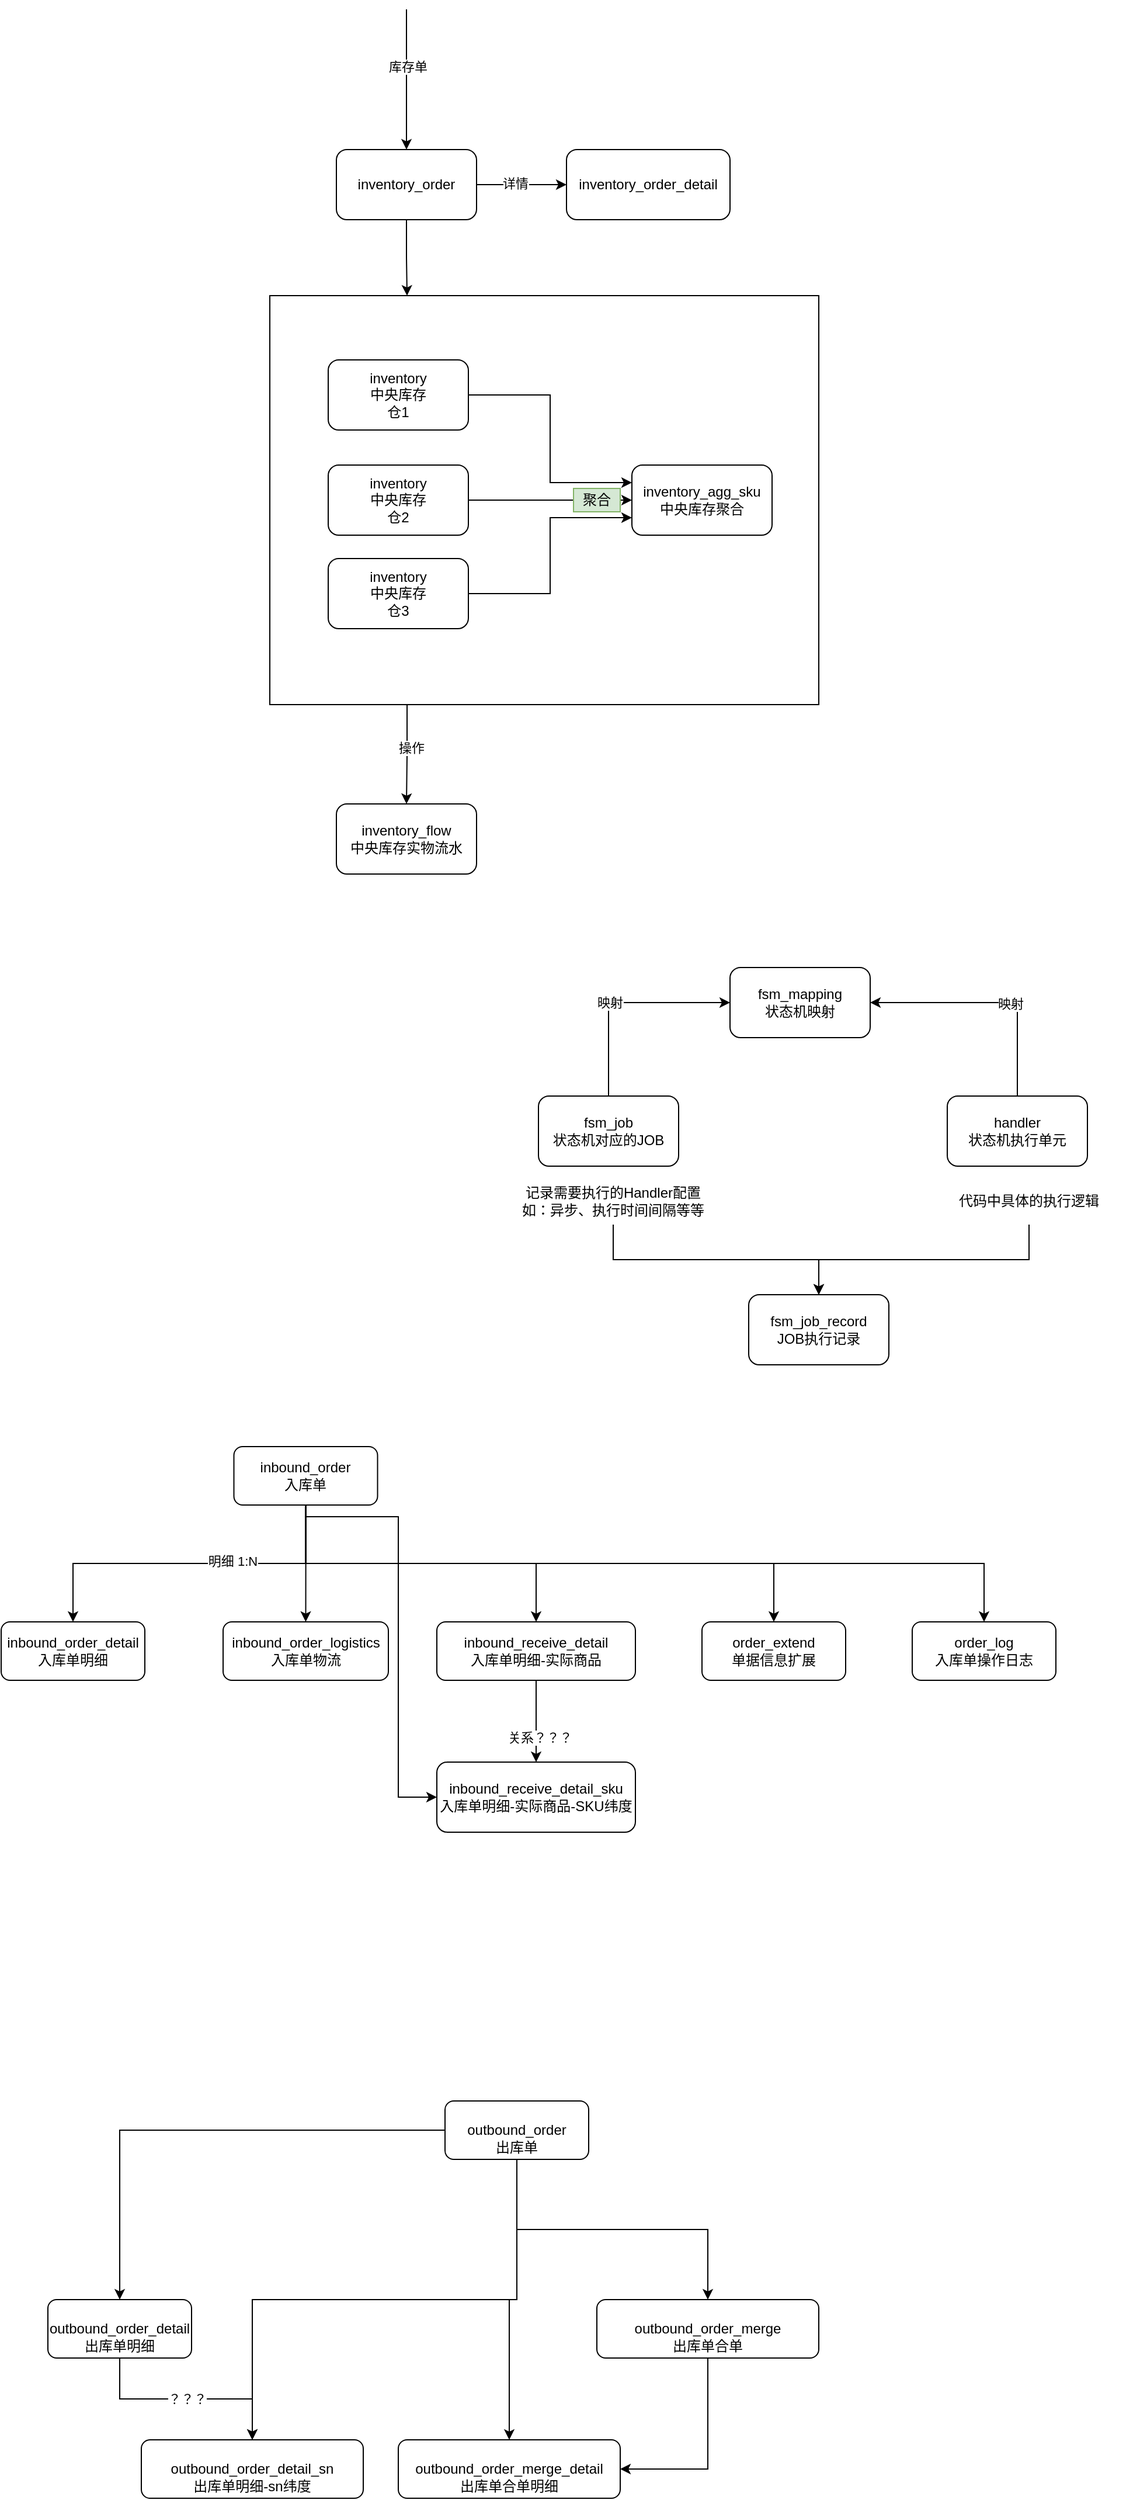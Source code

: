 <mxfile version="13.10.6" type="github">
  <diagram id="CvD_rMCfCDF0lOoAK6mH" name="Page-1">
    <mxGraphModel dx="2125" dy="1927" grid="1" gridSize="10" guides="1" tooltips="1" connect="1" arrows="1" fold="1" page="1" pageScale="1" pageWidth="827" pageHeight="1169" math="0" shadow="0">
      <root>
        <mxCell id="0" />
        <mxCell id="1" parent="0" />
        <mxCell id="eP9rrzpeA8IsXEVt9bxe-16" style="edgeStyle=orthogonalEdgeStyle;rounded=0;orthogonalLoop=1;jettySize=auto;html=1;exitX=0.25;exitY=1;exitDx=0;exitDy=0;" edge="1" parent="1" source="eP9rrzpeA8IsXEVt9bxe-14" target="eP9rrzpeA8IsXEVt9bxe-4">
          <mxGeometry relative="1" as="geometry" />
        </mxCell>
        <mxCell id="eP9rrzpeA8IsXEVt9bxe-17" value="操作" style="edgeLabel;html=1;align=center;verticalAlign=middle;resizable=0;points=[];" vertex="1" connectable="0" parent="eP9rrzpeA8IsXEVt9bxe-16">
          <mxGeometry x="-0.135" y="3" relative="1" as="geometry">
            <mxPoint as="offset" />
          </mxGeometry>
        </mxCell>
        <mxCell id="eP9rrzpeA8IsXEVt9bxe-14" value="" style="rounded=0;whiteSpace=wrap;html=1;shadow=0;" vertex="1" parent="1">
          <mxGeometry x="20" y="95" width="470" height="350" as="geometry" />
        </mxCell>
        <mxCell id="eP9rrzpeA8IsXEVt9bxe-10" style="edgeStyle=orthogonalEdgeStyle;rounded=0;orthogonalLoop=1;jettySize=auto;html=1;entryX=0;entryY=0.25;entryDx=0;entryDy=0;" edge="1" parent="1" source="eP9rrzpeA8IsXEVt9bxe-2" target="eP9rrzpeA8IsXEVt9bxe-3">
          <mxGeometry relative="1" as="geometry" />
        </mxCell>
        <mxCell id="eP9rrzpeA8IsXEVt9bxe-2" value="inventory&lt;br&gt;中央库存&lt;br&gt;仓1" style="rounded=1;whiteSpace=wrap;html=1;" vertex="1" parent="1">
          <mxGeometry x="70" y="150" width="120" height="60" as="geometry" />
        </mxCell>
        <mxCell id="eP9rrzpeA8IsXEVt9bxe-3" value="inventory_agg_sku&lt;br&gt;中央库存聚合" style="rounded=1;whiteSpace=wrap;html=1;" vertex="1" parent="1">
          <mxGeometry x="330" y="240" width="120" height="60" as="geometry" />
        </mxCell>
        <mxCell id="eP9rrzpeA8IsXEVt9bxe-4" value="inventory_flow&lt;br&gt;中央库存实物流水" style="rounded=1;whiteSpace=wrap;html=1;" vertex="1" parent="1">
          <mxGeometry x="77" y="530" width="120" height="60" as="geometry" />
        </mxCell>
        <mxCell id="eP9rrzpeA8IsXEVt9bxe-21" style="edgeStyle=orthogonalEdgeStyle;rounded=0;orthogonalLoop=1;jettySize=auto;html=1;exitX=0.5;exitY=1;exitDx=0;exitDy=0;entryX=0.25;entryY=0;entryDx=0;entryDy=0;" edge="1" parent="1" source="eP9rrzpeA8IsXEVt9bxe-5" target="eP9rrzpeA8IsXEVt9bxe-14">
          <mxGeometry relative="1" as="geometry" />
        </mxCell>
        <mxCell id="eP9rrzpeA8IsXEVt9bxe-22" value="" style="edgeStyle=orthogonalEdgeStyle;rounded=0;orthogonalLoop=1;jettySize=auto;html=1;" edge="1" parent="1" source="eP9rrzpeA8IsXEVt9bxe-5" target="eP9rrzpeA8IsXEVt9bxe-6">
          <mxGeometry relative="1" as="geometry" />
        </mxCell>
        <mxCell id="eP9rrzpeA8IsXEVt9bxe-23" value="详情" style="edgeLabel;html=1;align=center;verticalAlign=middle;resizable=0;points=[];" vertex="1" connectable="0" parent="eP9rrzpeA8IsXEVt9bxe-22">
          <mxGeometry x="-0.143" y="1" relative="1" as="geometry">
            <mxPoint as="offset" />
          </mxGeometry>
        </mxCell>
        <mxCell id="eP9rrzpeA8IsXEVt9bxe-5" value="inventory_order" style="rounded=1;whiteSpace=wrap;html=1;" vertex="1" parent="1">
          <mxGeometry x="77" y="-30" width="120" height="60" as="geometry" />
        </mxCell>
        <mxCell id="eP9rrzpeA8IsXEVt9bxe-6" value="inventory_order_detail" style="rounded=1;whiteSpace=wrap;html=1;" vertex="1" parent="1">
          <mxGeometry x="274" y="-30" width="140" height="60" as="geometry" />
        </mxCell>
        <mxCell id="eP9rrzpeA8IsXEVt9bxe-8" value="inventory&lt;br&gt;中央库存&lt;br&gt;仓2" style="rounded=1;whiteSpace=wrap;html=1;" vertex="1" parent="1">
          <mxGeometry x="70" y="240" width="120" height="60" as="geometry" />
        </mxCell>
        <mxCell id="eP9rrzpeA8IsXEVt9bxe-12" style="edgeStyle=orthogonalEdgeStyle;rounded=0;orthogonalLoop=1;jettySize=auto;html=1;exitX=1;exitY=0.5;exitDx=0;exitDy=0;entryX=0;entryY=0.75;entryDx=0;entryDy=0;" edge="1" parent="1" source="eP9rrzpeA8IsXEVt9bxe-9" target="eP9rrzpeA8IsXEVt9bxe-3">
          <mxGeometry relative="1" as="geometry">
            <mxPoint x="360" y="270" as="targetPoint" />
          </mxGeometry>
        </mxCell>
        <mxCell id="eP9rrzpeA8IsXEVt9bxe-9" value="inventory&lt;br&gt;中央库存&lt;br&gt;仓3" style="rounded=1;whiteSpace=wrap;html=1;" vertex="1" parent="1">
          <mxGeometry x="70" y="320" width="120" height="60" as="geometry" />
        </mxCell>
        <mxCell id="eP9rrzpeA8IsXEVt9bxe-11" style="edgeStyle=orthogonalEdgeStyle;rounded=0;orthogonalLoop=1;jettySize=auto;html=1;exitX=1;exitY=0.5;exitDx=0;exitDy=0;entryX=0;entryY=0.5;entryDx=0;entryDy=0;" edge="1" parent="1" source="eP9rrzpeA8IsXEVt9bxe-8" target="eP9rrzpeA8IsXEVt9bxe-3">
          <mxGeometry relative="1" as="geometry">
            <mxPoint x="330" y="270" as="targetPoint" />
          </mxGeometry>
        </mxCell>
        <mxCell id="eP9rrzpeA8IsXEVt9bxe-13" value="聚合" style="text;html=1;strokeColor=#82b366;fillColor=#d5e8d4;align=center;verticalAlign=middle;whiteSpace=wrap;rounded=0;shadow=0;" vertex="1" parent="1">
          <mxGeometry x="280" y="260" width="40" height="20" as="geometry" />
        </mxCell>
        <mxCell id="eP9rrzpeA8IsXEVt9bxe-19" value="" style="endArrow=classic;html=1;" edge="1" parent="1" target="eP9rrzpeA8IsXEVt9bxe-5">
          <mxGeometry width="50" height="50" relative="1" as="geometry">
            <mxPoint x="137" y="-150" as="sourcePoint" />
            <mxPoint x="127" y="-190" as="targetPoint" />
          </mxGeometry>
        </mxCell>
        <mxCell id="eP9rrzpeA8IsXEVt9bxe-20" value="库存单" style="edgeLabel;html=1;align=center;verticalAlign=middle;resizable=0;points=[];" vertex="1" connectable="0" parent="eP9rrzpeA8IsXEVt9bxe-19">
          <mxGeometry x="-0.183" y="1" relative="1" as="geometry">
            <mxPoint as="offset" />
          </mxGeometry>
        </mxCell>
        <mxCell id="eP9rrzpeA8IsXEVt9bxe-32" style="edgeStyle=orthogonalEdgeStyle;rounded=0;orthogonalLoop=1;jettySize=auto;html=1;exitX=0.5;exitY=0;exitDx=0;exitDy=0;entryX=0;entryY=0.5;entryDx=0;entryDy=0;" edge="1" parent="1" source="eP9rrzpeA8IsXEVt9bxe-24" target="eP9rrzpeA8IsXEVt9bxe-26">
          <mxGeometry relative="1" as="geometry" />
        </mxCell>
        <mxCell id="eP9rrzpeA8IsXEVt9bxe-33" value="映射" style="edgeLabel;html=1;align=center;verticalAlign=middle;resizable=0;points=[];" vertex="1" connectable="0" parent="eP9rrzpeA8IsXEVt9bxe-32">
          <mxGeometry x="0.189" y="-3" relative="1" as="geometry">
            <mxPoint x="-29" y="-3" as="offset" />
          </mxGeometry>
        </mxCell>
        <mxCell id="eP9rrzpeA8IsXEVt9bxe-24" value="fsm_job&lt;br&gt;状态机对应的JOB" style="rounded=1;whiteSpace=wrap;html=1;shadow=0;" vertex="1" parent="1">
          <mxGeometry x="250" y="780" width="120" height="60" as="geometry" />
        </mxCell>
        <mxCell id="eP9rrzpeA8IsXEVt9bxe-25" value="fsm_job_record&lt;br&gt;JOB执行记录" style="rounded=1;whiteSpace=wrap;html=1;shadow=0;" vertex="1" parent="1">
          <mxGeometry x="430" y="950" width="120" height="60" as="geometry" />
        </mxCell>
        <mxCell id="eP9rrzpeA8IsXEVt9bxe-26" value="fsm_mapping&lt;br&gt;状态机映射" style="rounded=1;whiteSpace=wrap;html=1;shadow=0;" vertex="1" parent="1">
          <mxGeometry x="414" y="670" width="120" height="60" as="geometry" />
        </mxCell>
        <mxCell id="eP9rrzpeA8IsXEVt9bxe-29" style="edgeStyle=orthogonalEdgeStyle;rounded=0;orthogonalLoop=1;jettySize=auto;html=1;exitX=0.5;exitY=0;exitDx=0;exitDy=0;entryX=1;entryY=0.5;entryDx=0;entryDy=0;" edge="1" parent="1" source="eP9rrzpeA8IsXEVt9bxe-27" target="eP9rrzpeA8IsXEVt9bxe-26">
          <mxGeometry relative="1" as="geometry" />
        </mxCell>
        <mxCell id="eP9rrzpeA8IsXEVt9bxe-31" value="映射" style="edgeLabel;html=1;align=center;verticalAlign=middle;resizable=0;points=[];" vertex="1" connectable="0" parent="eP9rrzpeA8IsXEVt9bxe-29">
          <mxGeometry x="-0.164" y="1" relative="1" as="geometry">
            <mxPoint as="offset" />
          </mxGeometry>
        </mxCell>
        <mxCell id="eP9rrzpeA8IsXEVt9bxe-27" value="handler&lt;br&gt;状态机执行单元" style="rounded=1;whiteSpace=wrap;html=1;shadow=0;" vertex="1" parent="1">
          <mxGeometry x="600" y="780" width="120" height="60" as="geometry" />
        </mxCell>
        <mxCell id="eP9rrzpeA8IsXEVt9bxe-37" style="edgeStyle=orthogonalEdgeStyle;rounded=0;orthogonalLoop=1;jettySize=auto;html=1;exitX=0.5;exitY=1;exitDx=0;exitDy=0;entryX=0.5;entryY=0;entryDx=0;entryDy=0;" edge="1" parent="1" source="eP9rrzpeA8IsXEVt9bxe-35" target="eP9rrzpeA8IsXEVt9bxe-25">
          <mxGeometry relative="1" as="geometry" />
        </mxCell>
        <mxCell id="eP9rrzpeA8IsXEVt9bxe-35" value="记录需要执行的Handler配置&lt;br&gt;如：异步、执行时间间隔等等" style="text;html=1;strokeColor=none;fillColor=none;align=center;verticalAlign=middle;whiteSpace=wrap;rounded=0;shadow=0;" vertex="1" parent="1">
          <mxGeometry x="214" y="850" width="200" height="40" as="geometry" />
        </mxCell>
        <mxCell id="eP9rrzpeA8IsXEVt9bxe-38" style="edgeStyle=orthogonalEdgeStyle;rounded=0;orthogonalLoop=1;jettySize=auto;html=1;exitX=0.5;exitY=1;exitDx=0;exitDy=0;entryX=0.5;entryY=0;entryDx=0;entryDy=0;" edge="1" parent="1" source="eP9rrzpeA8IsXEVt9bxe-36" target="eP9rrzpeA8IsXEVt9bxe-25">
          <mxGeometry relative="1" as="geometry">
            <mxPoint x="480" y="930" as="targetPoint" />
          </mxGeometry>
        </mxCell>
        <mxCell id="eP9rrzpeA8IsXEVt9bxe-36" value="代码中具体的执行逻辑" style="text;html=1;strokeColor=none;fillColor=none;align=center;verticalAlign=middle;whiteSpace=wrap;rounded=0;shadow=0;" vertex="1" parent="1">
          <mxGeometry x="570" y="850" width="200" height="40" as="geometry" />
        </mxCell>
        <mxCell id="eP9rrzpeA8IsXEVt9bxe-51" style="edgeStyle=orthogonalEdgeStyle;rounded=0;orthogonalLoop=1;jettySize=auto;html=1;exitX=0.5;exitY=1;exitDx=0;exitDy=0;entryX=0.5;entryY=0;entryDx=0;entryDy=0;" edge="1" parent="1" source="eP9rrzpeA8IsXEVt9bxe-39" target="eP9rrzpeA8IsXEVt9bxe-40">
          <mxGeometry relative="1" as="geometry" />
        </mxCell>
        <mxCell id="eP9rrzpeA8IsXEVt9bxe-52" value="明细 1:N" style="edgeLabel;html=1;align=center;verticalAlign=middle;resizable=0;points=[];" vertex="1" connectable="0" parent="eP9rrzpeA8IsXEVt9bxe-51">
          <mxGeometry x="-0.24" y="-2" relative="1" as="geometry">
            <mxPoint as="offset" />
          </mxGeometry>
        </mxCell>
        <mxCell id="eP9rrzpeA8IsXEVt9bxe-54" style="edgeStyle=orthogonalEdgeStyle;rounded=0;orthogonalLoop=1;jettySize=auto;html=1;exitX=0.5;exitY=1;exitDx=0;exitDy=0;" edge="1" parent="1" source="eP9rrzpeA8IsXEVt9bxe-39" target="eP9rrzpeA8IsXEVt9bxe-41">
          <mxGeometry relative="1" as="geometry" />
        </mxCell>
        <mxCell id="eP9rrzpeA8IsXEVt9bxe-55" style="edgeStyle=orthogonalEdgeStyle;rounded=0;orthogonalLoop=1;jettySize=auto;html=1;exitX=0.5;exitY=1;exitDx=0;exitDy=0;" edge="1" parent="1" source="eP9rrzpeA8IsXEVt9bxe-39" target="eP9rrzpeA8IsXEVt9bxe-42">
          <mxGeometry relative="1" as="geometry" />
        </mxCell>
        <mxCell id="eP9rrzpeA8IsXEVt9bxe-56" style="edgeStyle=orthogonalEdgeStyle;rounded=0;orthogonalLoop=1;jettySize=auto;html=1;exitX=0.5;exitY=1;exitDx=0;exitDy=0;entryX=0;entryY=0.5;entryDx=0;entryDy=0;" edge="1" parent="1" source="eP9rrzpeA8IsXEVt9bxe-39" target="eP9rrzpeA8IsXEVt9bxe-43">
          <mxGeometry relative="1" as="geometry">
            <Array as="points">
              <mxPoint x="130" y="1140" />
              <mxPoint x="130" y="1380" />
            </Array>
          </mxGeometry>
        </mxCell>
        <mxCell id="eP9rrzpeA8IsXEVt9bxe-59" style="edgeStyle=orthogonalEdgeStyle;rounded=0;orthogonalLoop=1;jettySize=auto;html=1;exitX=0.5;exitY=1;exitDx=0;exitDy=0;" edge="1" parent="1" source="eP9rrzpeA8IsXEVt9bxe-39" target="eP9rrzpeA8IsXEVt9bxe-44">
          <mxGeometry relative="1" as="geometry" />
        </mxCell>
        <mxCell id="eP9rrzpeA8IsXEVt9bxe-60" style="edgeStyle=orthogonalEdgeStyle;rounded=0;orthogonalLoop=1;jettySize=auto;html=1;exitX=0.5;exitY=1;exitDx=0;exitDy=0;entryX=0.5;entryY=0;entryDx=0;entryDy=0;" edge="1" parent="1" source="eP9rrzpeA8IsXEVt9bxe-39" target="eP9rrzpeA8IsXEVt9bxe-45">
          <mxGeometry relative="1" as="geometry" />
        </mxCell>
        <mxCell id="eP9rrzpeA8IsXEVt9bxe-39" value="inbound_order&lt;br&gt;入库单" style="rounded=1;whiteSpace=wrap;html=1;shadow=0;" vertex="1" parent="1">
          <mxGeometry x="-10.75" y="1080" width="123" height="50" as="geometry" />
        </mxCell>
        <mxCell id="eP9rrzpeA8IsXEVt9bxe-40" value="inbound_order_detail&lt;br&gt;入库单明细" style="rounded=1;whiteSpace=wrap;html=1;shadow=0;" vertex="1" parent="1">
          <mxGeometry x="-210" y="1230" width="123" height="50" as="geometry" />
        </mxCell>
        <mxCell id="eP9rrzpeA8IsXEVt9bxe-41" value="&lt;span style=&quot;color: rgba(0 , 0 , 0 , 0) ; font-family: monospace ; font-size: 0px&quot;&gt;%3CmxGraphModel%3E%3Croot%3E%3CmxCell%20id%3D%220%22%2F%3E%3CmxCell%20id%3D%221%22%20parent%3D%220%22%2F%3E%3CmxCell%20id%3D%222%22%20value%3D%22inbound_order_detail%26lt%3Bbr%26gt%3B%E5%85%A5%E5%BA%93%E5%8D%95%E6%98%8E%E7%BB%86%22%20style%3D%22rounded%3D1%3BwhiteSpace%3Dwrap%3Bhtml%3D1%3Bshadow%3D0%3B%22%20vertex%3D%221%22%20parent%3D%221%22%3E%3CmxGeometry%20x%3D%2277%22%20y%3D%221230%22%20width%3D%22120%22%20height%3D%2260%22%20as%3D%22geometry%22%2F%3E%3C%2FmxCell%3E%3C%2Froot%3E%3C%2FmxGraphModel%3E&lt;/span&gt;inbound_order_logistics&lt;br&gt;入库单物流" style="rounded=1;whiteSpace=wrap;html=1;shadow=0;" vertex="1" parent="1">
          <mxGeometry x="-20" y="1230" width="141.5" height="50" as="geometry" />
        </mxCell>
        <mxCell id="eP9rrzpeA8IsXEVt9bxe-57" style="edgeStyle=orthogonalEdgeStyle;rounded=0;orthogonalLoop=1;jettySize=auto;html=1;exitX=0.5;exitY=1;exitDx=0;exitDy=0;" edge="1" parent="1" source="eP9rrzpeA8IsXEVt9bxe-42" target="eP9rrzpeA8IsXEVt9bxe-43">
          <mxGeometry relative="1" as="geometry" />
        </mxCell>
        <mxCell id="eP9rrzpeA8IsXEVt9bxe-58" value="关系？？？" style="edgeLabel;html=1;align=center;verticalAlign=middle;resizable=0;points=[];" vertex="1" connectable="0" parent="eP9rrzpeA8IsXEVt9bxe-57">
          <mxGeometry x="0.4" y="3" relative="1" as="geometry">
            <mxPoint as="offset" />
          </mxGeometry>
        </mxCell>
        <mxCell id="eP9rrzpeA8IsXEVt9bxe-42" value="inbound_receive_detail&lt;br&gt;入库单明细-实际商品" style="rounded=1;whiteSpace=wrap;html=1;shadow=0;" vertex="1" parent="1">
          <mxGeometry x="163" y="1230" width="170" height="50" as="geometry" />
        </mxCell>
        <mxCell id="eP9rrzpeA8IsXEVt9bxe-43" value="inbound_receive_detail_sku&lt;br&gt;入库单明细-实际商品-SKU纬度" style="rounded=1;whiteSpace=wrap;html=1;shadow=0;" vertex="1" parent="1">
          <mxGeometry x="163" y="1350" width="170" height="60" as="geometry" />
        </mxCell>
        <mxCell id="eP9rrzpeA8IsXEVt9bxe-44" value="order_extend&lt;br&gt;单据信息扩展" style="rounded=1;whiteSpace=wrap;html=1;shadow=0;" vertex="1" parent="1">
          <mxGeometry x="390" y="1230" width="123" height="50" as="geometry" />
        </mxCell>
        <mxCell id="eP9rrzpeA8IsXEVt9bxe-45" value="order_log&lt;br&gt;入库单操作日志" style="rounded=1;whiteSpace=wrap;html=1;shadow=0;" vertex="1" parent="1">
          <mxGeometry x="570" y="1230" width="123" height="50" as="geometry" />
        </mxCell>
        <mxCell id="eP9rrzpeA8IsXEVt9bxe-61" style="edgeStyle=orthogonalEdgeStyle;rounded=0;orthogonalLoop=1;jettySize=auto;html=1;exitX=0;exitY=0.5;exitDx=0;exitDy=0;entryX=0.5;entryY=0;entryDx=0;entryDy=0;" edge="1" parent="1" source="eP9rrzpeA8IsXEVt9bxe-46" target="eP9rrzpeA8IsXEVt9bxe-47">
          <mxGeometry relative="1" as="geometry" />
        </mxCell>
        <mxCell id="eP9rrzpeA8IsXEVt9bxe-63" style="rounded=0;sketch=0;orthogonalLoop=1;jettySize=auto;html=1;exitX=0.5;exitY=1;exitDx=0;exitDy=0;edgeStyle=orthogonalEdgeStyle;" edge="1" parent="1" source="eP9rrzpeA8IsXEVt9bxe-46" target="eP9rrzpeA8IsXEVt9bxe-48">
          <mxGeometry relative="1" as="geometry" />
        </mxCell>
        <mxCell id="eP9rrzpeA8IsXEVt9bxe-65" style="edgeStyle=orthogonalEdgeStyle;rounded=0;sketch=0;orthogonalLoop=1;jettySize=auto;html=1;exitX=0.5;exitY=1;exitDx=0;exitDy=0;strokeColor=#000000;" edge="1" parent="1" source="eP9rrzpeA8IsXEVt9bxe-46" target="eP9rrzpeA8IsXEVt9bxe-49">
          <mxGeometry relative="1" as="geometry" />
        </mxCell>
        <mxCell id="eP9rrzpeA8IsXEVt9bxe-66" style="edgeStyle=orthogonalEdgeStyle;rounded=0;sketch=0;orthogonalLoop=1;jettySize=auto;html=1;exitX=0.5;exitY=1;exitDx=0;exitDy=0;entryX=0.5;entryY=0;entryDx=0;entryDy=0;strokeColor=#000000;" edge="1" parent="1" source="eP9rrzpeA8IsXEVt9bxe-46" target="eP9rrzpeA8IsXEVt9bxe-50">
          <mxGeometry relative="1" as="geometry" />
        </mxCell>
        <mxCell id="eP9rrzpeA8IsXEVt9bxe-46" value="&lt;span style=&quot;color: rgba(0 , 0 , 0 , 0) ; font-family: monospace ; font-size: 0px&quot;&gt;%3CmxGraphModel%3E%3Croot%3E%3CmxCell%20id%3D%220%22%2F%3E%3CmxCell%20id%3D%221%22%20parent%3D%220%22%2F%3E%3CmxCell%20id%3D%222%22%20value%3D%22order_log%26lt%3Bbr%26gt%3B%E5%85%A5%E5%BA%93%E5%8D%95%E6%93%8D%E4%BD%9C%E6%97%A5%E5%BF%97%22%20style%3D%22rounded%3D1%3BwhiteSpace%3Dwrap%3Bhtml%3D1%3Bshadow%3D0%3B%22%20vertex%3D%221%22%20parent%3D%221%22%3E%3CmxGeometry%20x%3D%22414%22%20y%3D%221100%22%20width%3D%22123%22%20height%3D%2250%22%20as%3D%22geometry%22%2F%3E%3C%2FmxCell%3E%3C%2Froot%3E%3C%2FmxGraphModel%3E&lt;/span&gt;&lt;span style=&quot;color: rgba(0 , 0 , 0 , 0) ; font-family: monospace ; font-size: 0px&quot;&gt;%3CmxGraphModel%3E%3Croot%3E%3CmxCell%20id%3D%220%22%2F%3E%3CmxCell%20id%3D%221%22%20parent%3D%220%22%2F%3E%3CmxCell%20id%3D%222%22%20value%3D%22order_log%26lt%3Bbr%26gt%3B%E5%85%A5%E5%BA%93%E5%8D%95%E6%93%8D%E4%BD%9C%E6%97%A5%E5%BF%97%22%20style%3D%22rounded%3D1%3BwhiteSpace%3Dwrap%3Bhtml%3D1%3Bshadow%3D0%3B%22%20vertex%3D%221%22%20parent%3D%221%22%3E%3CmxGeometry%20x%3D%22414%22%20y%3D%221100%22%20width%3D%22123%22%20height%3D%2250%22%20as%3D%22geometry%22%2F%3E%3C%2FmxCell%3E%3C%2Froot%3E%3C%2FmxGraphModel%3&lt;/span&gt;&lt;span style=&quot;color: rgba(0 , 0 , 0 , 0) ; font-family: monospace ; font-size: 0px&quot;&gt;%3CmxGraphModel%3E%3Croot%3E%3CmxCell%20id%3D%220%22%2F%3E%3CmxCell%20id%3D%221%22%20parent%3D%220%22%2F%3E%3CmxCell%20id%3D%222%22%20value%3D%22order_log%26lt%3Bbr%26gt%3B%E5%85%A5%E5%BA%93%E5%8D%95%E6%93%8D%E4%BD%9C%E6%97%A5%E5%BF%97%22%20style%3D%22rounded%3D1%3BwhiteSpace%3Dwrap%3Bhtml%3D1%3Bshadow%3D0%3B%22%20vertex%3D%221%22%20parent%3D%221%22%3E%3CmxGeometry%20x%3D%22414%22%20y%3D%221100%22%20width%3D%22123%22%20height%3D%2250%22%20as%3D%22geometry%22%2F%3E%3C%2FmxCell%3E%3C%2Froot%3E%3C%2FmxGraphModel%3&lt;/span&gt;&lt;br&gt;outbound_order&lt;br&gt;出库单" style="rounded=1;whiteSpace=wrap;html=1;shadow=0;" vertex="1" parent="1">
          <mxGeometry x="170" y="1640" width="123" height="50" as="geometry" />
        </mxCell>
        <mxCell id="eP9rrzpeA8IsXEVt9bxe-64" value="？？？" style="edgeStyle=orthogonalEdgeStyle;rounded=0;sketch=0;orthogonalLoop=1;jettySize=auto;html=1;exitX=0.5;exitY=1;exitDx=0;exitDy=0;strokeColor=#000000;" edge="1" parent="1" source="eP9rrzpeA8IsXEVt9bxe-47" target="eP9rrzpeA8IsXEVt9bxe-48">
          <mxGeometry relative="1" as="geometry" />
        </mxCell>
        <mxCell id="eP9rrzpeA8IsXEVt9bxe-47" value="&lt;span style=&quot;color: rgba(0 , 0 , 0 , 0) ; font-family: monospace ; font-size: 0px&quot;&gt;%3CmxGraphModel%3E%3Croot%3E%3CmxCell%20id%3D%220%22%2F%3E%3CmxCell%20id%3D%221%22%20parent%3D%220%22%2F%3E%3CmxCell%20id%3D%222%22%20value%3D%22order_log%26lt%3Bbr%26gt%3B%E5%85%A5%E5%BA%93%E5%8D%95%E6%93%8D%E4%BD%9C%E6%97%A5%E5%BF%97%22%20style%3D%22rounded%3D1%3BwhiteSpace%3Dwrap%3Bhtml%3D1%3Bshadow%3D0%3B%22%20vertex%3D%221%22%20parent%3D%221%22%3E%3CmxGeometry%20x%3D%22414%22%20y%3D%221100%22%20width%3D%22123%22%20height%3D%2250%22%20as%3D%22geometry%22%2F%3E%3C%2FmxCell%3E%3C%2Froot%3E%3C%2FmxGraphModel%3E&lt;/span&gt;&lt;span style=&quot;color: rgba(0 , 0 , 0 , 0) ; font-family: monospace ; font-size: 0px&quot;&gt;%3CmxGraphModel%3E%3Croot%3E%3CmxCell%20id%3D%220%22%2F%3E%3CmxCell%20id%3D%221%22%20parent%3D%220%22%2F%3E%3CmxCell%20id%3D%222%22%20value%3D%22order_log%26lt%3Bbr%26gt%3B%E5%85%A5%E5%BA%93%E5%8D%95%E6%93%8D%E4%BD%9C%E6%97%A5%E5%BF%97%22%20style%3D%22rounded%3D1%3BwhiteSpace%3Dwrap%3Bhtml%3D1%3Bshadow%3D0%3B%22%20vertex%3D%221%22%20parent%3D%221%22%3E%3CmxGeometry%20x%3D%22414%22%20y%3D%221100%22%20width%3D%22123%22%20height%3D%2250%22%20as%3D%22geometry%22%2F%3E%3C%2FmxCell%3E%3C%2Froot%3E%3C%2FmxGraphModel%3&lt;/span&gt;&lt;span style=&quot;color: rgba(0 , 0 , 0 , 0) ; font-family: monospace ; font-size: 0px&quot;&gt;%3CmxGraphModel%3E%3Croot%3E%3CmxCell%20id%3D%220%22%2F%3E%3CmxCell%20id%3D%221%22%20parent%3D%220%22%2F%3E%3CmxCell%20id%3D%222%22%20value%3D%22order_log%26lt%3Bbr%26gt%3B%E5%85%A5%E5%BA%93%E5%8D%95%E6%93%8D%E4%BD%9C%E6%97%A5%E5%BF%97%22%20style%3D%22rounded%3D1%3BwhiteSpace%3Dwrap%3Bhtml%3D1%3Bshadow%3D0%3B%22%20vertex%3D%221%22%20parent%3D%221%22%3E%3CmxGeometry%20x%3D%22414%22%20y%3D%221100%22%20width%3D%22123%22%20height%3D%2250%22%20as%3D%22geometry%22%2F%3E%3C%2FmxCell%3E%3C%2Froot%3E%3C%2FmxGraphModel%3&lt;/span&gt;&lt;br&gt;outbound_order_detail&lt;br&gt;出库单明细" style="rounded=1;whiteSpace=wrap;html=1;shadow=0;" vertex="1" parent="1">
          <mxGeometry x="-170" y="1810" width="123" height="50" as="geometry" />
        </mxCell>
        <mxCell id="eP9rrzpeA8IsXEVt9bxe-48" value="&lt;span style=&quot;color: rgba(0 , 0 , 0 , 0) ; font-family: monospace ; font-size: 0px&quot;&gt;%3CmxGraphModel%3E%3Croot%3E%3CmxCell%20id%3D%220%22%2F%3E%3CmxCell%20id%3D%221%22%20parent%3D%220%22%2F%3E%3CmxCell%20id%3D%222%22%20value%3D%22order_log%26lt%3Bbr%26gt%3B%E5%85%A5%E5%BA%93%E5%8D%95%E6%93%8D%E4%BD%9C%E6%97%A5%E5%BF%97%22%20style%3D%22rounded%3D1%3BwhiteSpace%3Dwrap%3Bhtml%3D1%3Bshadow%3D0%3B%22%20vertex%3D%221%22%20parent%3D%221%22%3E%3CmxGeometry%20x%3D%22414%22%20y%3D%221100%22%20width%3D%22123%22%20height%3D%2250%22%20as%3D%22geometry%22%2F%3E%3C%2FmxCell%3E%3C%2Froot%3E%3C%2FmxGraphModel%3E&lt;/span&gt;&lt;span style=&quot;color: rgba(0 , 0 , 0 , 0) ; font-family: monospace ; font-size: 0px&quot;&gt;%3CmxGraphModel%3E%3Croot%3E%3CmxCell%20id%3D%220%22%2F%3E%3CmxCell%20id%3D%221%22%20parent%3D%220%22%2F%3E%3CmxCell%20id%3D%222%22%20value%3D%22order_log%26lt%3Bbr%26gt%3B%E5%85%A5%E5%BA%93%E5%8D%95%E6%93%8D%E4%BD%9C%E6%97%A5%E5%BF%97%22%20style%3D%22rounded%3D1%3BwhiteSpace%3Dwrap%3Bhtml%3D1%3Bshadow%3D0%3B%22%20vertex%3D%221%22%20parent%3D%221%22%3E%3CmxGeometry%20x%3D%22414%22%20y%3D%221100%22%20width%3D%22123%22%20height%3D%2250%22%20as%3D%22geometry%22%2F%3E%3C%2FmxCell%3E%3C%2Froot%3E%3C%2FmxGraphModel%3&lt;/span&gt;&lt;span style=&quot;color: rgba(0 , 0 , 0 , 0) ; font-family: monospace ; font-size: 0px&quot;&gt;%3CmxGraphModel%3E%3Croot%3E%3CmxCell%20id%3D%220%22%2F%3E%3CmxCell%20id%3D%221%22%20parent%3D%220%22%2F%3E%3CmxCell%20id%3D%222%22%20value%3D%22order_log%26lt%3Bbr%26gt%3B%E5%85%A5%E5%BA%93%E5%8D%95%E6%93%8D%E4%BD%9C%E6%97%A5%E5%BF%97%22%20style%3D%22rounded%3D1%3BwhiteSpace%3Dwrap%3Bhtml%3D1%3Bshadow%3D0%3B%22%20vertex%3D%221%22%20parent%3D%221%22%3E%3CmxGeometry%20x%3D%22414%22%20y%3D%221100%22%20width%3D%22123%22%20height%3D%2250%22%20as%3D%22geometry%22%2F%3E%3C%2FmxCell%3E%3C%2Froot%3E%3C%2FmxGraphModel%3&lt;/span&gt;&lt;br&gt;outbound_order_detail_sn&lt;br&gt;出库单明细-sn纬度" style="rounded=1;whiteSpace=wrap;html=1;shadow=0;" vertex="1" parent="1">
          <mxGeometry x="-90" y="1930" width="190" height="50" as="geometry" />
        </mxCell>
        <mxCell id="eP9rrzpeA8IsXEVt9bxe-67" style="edgeStyle=orthogonalEdgeStyle;rounded=0;sketch=0;orthogonalLoop=1;jettySize=auto;html=1;entryX=1;entryY=0.5;entryDx=0;entryDy=0;strokeColor=#000000;" edge="1" parent="1" source="eP9rrzpeA8IsXEVt9bxe-49" target="eP9rrzpeA8IsXEVt9bxe-50">
          <mxGeometry relative="1" as="geometry" />
        </mxCell>
        <mxCell id="eP9rrzpeA8IsXEVt9bxe-49" value="&lt;span style=&quot;color: rgba(0 , 0 , 0 , 0) ; font-family: monospace ; font-size: 0px&quot;&gt;%3CmxGraphModel%3E%3Croot%3E%3CmxCell%20id%3D%220%22%2F%3E%3CmxCell%20id%3D%221%22%20parent%3D%220%22%2F%3E%3CmxCell%20id%3D%222%22%20value%3D%22order_log%26lt%3Bbr%26gt%3B%E5%85%A5%E5%BA%93%E5%8D%95%E6%93%8D%E4%BD%9C%E6%97%A5%E5%BF%97%22%20style%3D%22rounded%3D1%3BwhiteSpace%3Dwrap%3Bhtml%3D1%3Bshadow%3D0%3B%22%20vertex%3D%221%22%20parent%3D%221%22%3E%3CmxGeometry%20x%3D%22414%22%20y%3D%221100%22%20width%3D%22123%22%20height%3D%2250%22%20as%3D%22geometry%22%2F%3E%3C%2FmxCell%3E%3C%2Froot%3E%3C%2FmxGraphModel%3E&lt;/span&gt;&lt;span style=&quot;color: rgba(0 , 0 , 0 , 0) ; font-family: monospace ; font-size: 0px&quot;&gt;%3CmxGraphModel%3E%3Croot%3E%3CmxCell%20id%3D%220%22%2F%3E%3CmxCell%20id%3D%221%22%20parent%3D%220%22%2F%3E%3CmxCell%20id%3D%222%22%20value%3D%22order_log%26lt%3Bbr%26gt%3B%E5%85%A5%E5%BA%93%E5%8D%95%E6%93%8D%E4%BD%9C%E6%97%A5%E5%BF%97%22%20style%3D%22rounded%3D1%3BwhiteSpace%3Dwrap%3Bhtml%3D1%3Bshadow%3D0%3B%22%20vertex%3D%221%22%20parent%3D%221%22%3E%3CmxGeometry%20x%3D%22414%22%20y%3D%221100%22%20width%3D%22123%22%20height%3D%2250%22%20as%3D%22geometry%22%2F%3E%3C%2FmxCell%3E%3C%2Froot%3E%3C%2FmxGraphModel%3&lt;/span&gt;&lt;span style=&quot;color: rgba(0 , 0 , 0 , 0) ; font-family: monospace ; font-size: 0px&quot;&gt;%3CmxGraphModel%3E%3Croot%3E%3CmxCell%20id%3D%220%22%2F%3E%3CmxCell%20id%3D%221%22%20parent%3D%220%22%2F%3E%3CmxCell%20id%3D%222%22%20value%3D%22order_log%26lt%3Bbr%26gt%3B%E5%85%A5%E5%BA%93%E5%8D%95%E6%93%8D%E4%BD%9C%E6%97%A5%E5%BF%97%22%20style%3D%22rounded%3D1%3BwhiteSpace%3Dwrap%3Bhtml%3D1%3Bshadow%3D0%3B%22%20vertex%3D%221%22%20parent%3D%221%22%3E%3CmxGeometry%20x%3D%22414%22%20y%3D%221100%22%20width%3D%22123%22%20height%3D%2250%22%20as%3D%22geometry%22%2F%3E%3C%2FmxCell%3E%3C%2Froot%3E%3C%2FmxGraphModel%3&lt;/span&gt;&lt;br&gt;outbound_order_merge&lt;br&gt;出库单合单" style="rounded=1;whiteSpace=wrap;html=1;shadow=0;" vertex="1" parent="1">
          <mxGeometry x="300" y="1810" width="190" height="50" as="geometry" />
        </mxCell>
        <mxCell id="eP9rrzpeA8IsXEVt9bxe-50" value="&lt;span style=&quot;color: rgba(0 , 0 , 0 , 0) ; font-family: monospace ; font-size: 0px&quot;&gt;%3CmxGraphModel%3E%3Croot%3E%3CmxCell%20id%3D%220%22%2F%3E%3CmxCell%20id%3D%221%22%20parent%3D%220%22%2F%3E%3CmxCell%20id%3D%222%22%20value%3D%22order_log%26lt%3Bbr%26gt%3B%E5%85%A5%E5%BA%93%E5%8D%95%E6%93%8D%E4%BD%9C%E6%97%A5%E5%BF%97%22%20style%3D%22rounded%3D1%3BwhiteSpace%3Dwrap%3Bhtml%3D1%3Bshadow%3D0%3B%22%20vertex%3D%221%22%20parent%3D%221%22%3E%3CmxGeometry%20x%3D%22414%22%20y%3D%221100%22%20width%3D%22123%22%20height%3D%2250%22%20as%3D%22geometry%22%2F%3E%3C%2FmxCell%3E%3C%2Froot%3E%3C%2FmxGraphModel%3E&lt;/span&gt;&lt;span style=&quot;color: rgba(0 , 0 , 0 , 0) ; font-family: monospace ; font-size: 0px&quot;&gt;%3CmxGraphModel%3E%3Croot%3E%3CmxCell%20id%3D%220%22%2F%3E%3CmxCell%20id%3D%221%22%20parent%3D%220%22%2F%3E%3CmxCell%20id%3D%222%22%20value%3D%22order_log%26lt%3Bbr%26gt%3B%E5%85%A5%E5%BA%93%E5%8D%95%E6%93%8D%E4%BD%9C%E6%97%A5%E5%BF%97%22%20style%3D%22rounded%3D1%3BwhiteSpace%3Dwrap%3Bhtml%3D1%3Bshadow%3D0%3B%22%20vertex%3D%221%22%20parent%3D%221%22%3E%3CmxGeometry%20x%3D%22414%22%20y%3D%221100%22%20width%3D%22123%22%20height%3D%2250%22%20as%3D%22geometry%22%2F%3E%3C%2FmxCell%3E%3C%2Froot%3E%3C%2FmxGraphModel%3&lt;/span&gt;&lt;span style=&quot;color: rgba(0 , 0 , 0 , 0) ; font-family: monospace ; font-size: 0px&quot;&gt;%3CmxGraphModel%3E%3Croot%3E%3CmxCell%20id%3D%220%22%2F%3E%3CmxCell%20id%3D%221%22%20parent%3D%220%22%2F%3E%3CmxCell%20id%3D%222%22%20value%3D%22order_log%26lt%3Bbr%26gt%3B%E5%85%A5%E5%BA%93%E5%8D%95%E6%93%8D%E4%BD%9C%E6%97%A5%E5%BF%97%22%20style%3D%22rounded%3D1%3BwhiteSpace%3Dwrap%3Bhtml%3D1%3Bshadow%3D0%3B%22%20vertex%3D%221%22%20parent%3D%221%22%3E%3CmxGeometry%20x%3D%22414%22%20y%3D%221100%22%20width%3D%22123%22%20height%3D%2250%22%20as%3D%22geometry%22%2F%3E%3C%2FmxCell%3E%3C%2Froot%3E%3C%2FmxGraphModel%3&lt;/span&gt;&lt;br&gt;outbound_order_merge_detail&lt;br&gt;出库单合单明细" style="rounded=1;whiteSpace=wrap;html=1;shadow=0;" vertex="1" parent="1">
          <mxGeometry x="130" y="1930" width="190" height="50" as="geometry" />
        </mxCell>
      </root>
    </mxGraphModel>
  </diagram>
</mxfile>
